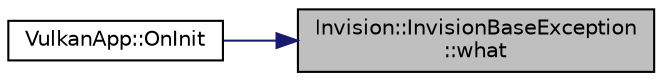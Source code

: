 digraph "Invision::InvisionBaseException::what"
{
 // LATEX_PDF_SIZE
  edge [fontname="Helvetica",fontsize="10",labelfontname="Helvetica",labelfontsize="10"];
  node [fontname="Helvetica",fontsize="10",shape=record];
  rankdir="RL";
  Node1 [label="Invision::InvisionBaseException\l::what",height=0.2,width=0.4,color="black", fillcolor="grey75", style="filled", fontcolor="black",tooltip=" "];
  Node1 -> Node2 [dir="back",color="midnightblue",fontsize="10",style="solid",fontname="Helvetica"];
  Node2 [label="VulkanApp::OnInit",height=0.2,width=0.4,color="black", fillcolor="white", style="filled",URL="$class_vulkan_app.html#a2de00a7c3feb7ede12b39caf91de8d90",tooltip=" "];
}
